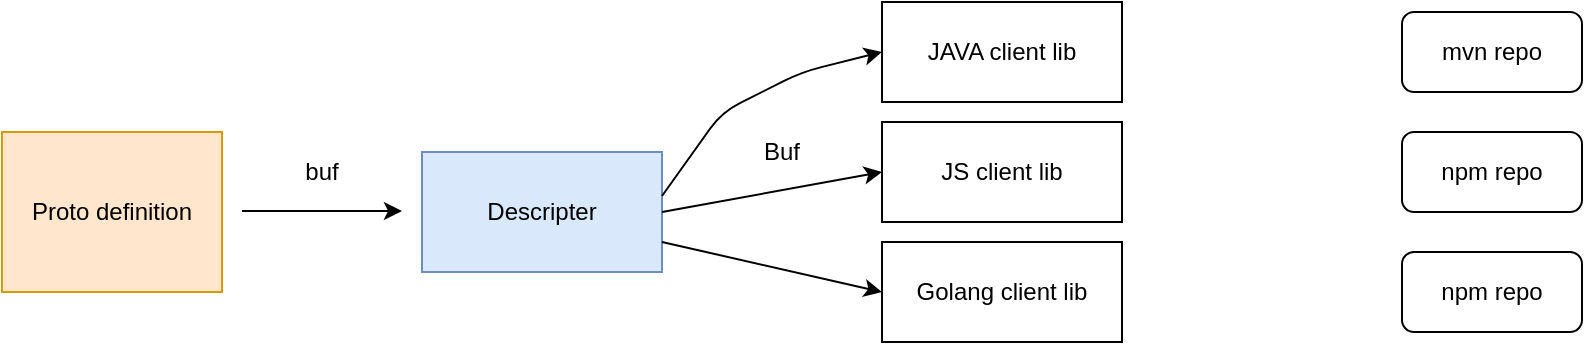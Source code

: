 <mxfile version="14.9.4" type="github">
  <diagram id="BjNxS_HSdl3xmiT8jZ2T" name="Page-1">
    <mxGraphModel dx="1276" dy="880" grid="1" gridSize="10" guides="1" tooltips="1" connect="1" arrows="1" fold="1" page="1" pageScale="1" pageWidth="827" pageHeight="1169" math="0" shadow="0">
      <root>
        <mxCell id="0" />
        <mxCell id="1" parent="0" />
        <mxCell id="Pj1qxsf6IQtT82YWSdKg-1" value="Proto definition" style="rounded=0;whiteSpace=wrap;html=1;fillColor=#ffe6cc;strokeColor=#d79b00;" vertex="1" parent="1">
          <mxGeometry x="100" y="360" width="110" height="80" as="geometry" />
        </mxCell>
        <mxCell id="Pj1qxsf6IQtT82YWSdKg-4" value="" style="endArrow=classic;html=1;" edge="1" parent="1">
          <mxGeometry width="50" height="50" relative="1" as="geometry">
            <mxPoint x="220" y="399.5" as="sourcePoint" />
            <mxPoint x="300" y="399.5" as="targetPoint" />
          </mxGeometry>
        </mxCell>
        <mxCell id="Pj1qxsf6IQtT82YWSdKg-5" value="buf" style="text;html=1;strokeColor=none;fillColor=none;align=center;verticalAlign=middle;whiteSpace=wrap;rounded=0;" vertex="1" parent="1">
          <mxGeometry x="240" y="370" width="40" height="20" as="geometry" />
        </mxCell>
        <mxCell id="Pj1qxsf6IQtT82YWSdKg-6" value="Descripter" style="rounded=0;whiteSpace=wrap;html=1;fillColor=#dae8fc;strokeColor=#6c8ebf;" vertex="1" parent="1">
          <mxGeometry x="310" y="370" width="120" height="60" as="geometry" />
        </mxCell>
        <mxCell id="Pj1qxsf6IQtT82YWSdKg-7" value="JAVA client lib" style="rounded=0;whiteSpace=wrap;html=1;" vertex="1" parent="1">
          <mxGeometry x="540" y="295" width="120" height="50" as="geometry" />
        </mxCell>
        <mxCell id="Pj1qxsf6IQtT82YWSdKg-8" value="JS client lib" style="rounded=0;whiteSpace=wrap;html=1;" vertex="1" parent="1">
          <mxGeometry x="540" y="355" width="120" height="50" as="geometry" />
        </mxCell>
        <mxCell id="Pj1qxsf6IQtT82YWSdKg-9" value="Golang client lib" style="rounded=0;whiteSpace=wrap;html=1;" vertex="1" parent="1">
          <mxGeometry x="540" y="415" width="120" height="50" as="geometry" />
        </mxCell>
        <mxCell id="Pj1qxsf6IQtT82YWSdKg-10" value="mvn repo" style="rounded=1;whiteSpace=wrap;html=1;" vertex="1" parent="1">
          <mxGeometry x="800" y="300" width="90" height="40" as="geometry" />
        </mxCell>
        <mxCell id="Pj1qxsf6IQtT82YWSdKg-11" value="npm repo" style="rounded=1;whiteSpace=wrap;html=1;" vertex="1" parent="1">
          <mxGeometry x="800" y="420" width="90" height="40" as="geometry" />
        </mxCell>
        <mxCell id="Pj1qxsf6IQtT82YWSdKg-12" value="npm repo" style="rounded=1;whiteSpace=wrap;html=1;" vertex="1" parent="1">
          <mxGeometry x="800" y="360" width="90" height="40" as="geometry" />
        </mxCell>
        <mxCell id="Pj1qxsf6IQtT82YWSdKg-13" value="" style="endArrow=classic;html=1;entryX=0;entryY=0.5;entryDx=0;entryDy=0;entryPerimeter=0;exitX=1;exitY=0.367;exitDx=0;exitDy=0;exitPerimeter=0;" edge="1" parent="1" source="Pj1qxsf6IQtT82YWSdKg-6" target="Pj1qxsf6IQtT82YWSdKg-7">
          <mxGeometry width="50" height="50" relative="1" as="geometry">
            <mxPoint x="310" y="550" as="sourcePoint" />
            <mxPoint x="360" y="500" as="targetPoint" />
            <Array as="points">
              <mxPoint x="460" y="350" />
              <mxPoint x="500" y="330" />
            </Array>
          </mxGeometry>
        </mxCell>
        <mxCell id="Pj1qxsf6IQtT82YWSdKg-14" value="" style="endArrow=classic;html=1;entryX=0;entryY=0.5;entryDx=0;entryDy=0;exitX=1;exitY=0.5;exitDx=0;exitDy=0;" edge="1" parent="1" source="Pj1qxsf6IQtT82YWSdKg-6" target="Pj1qxsf6IQtT82YWSdKg-8">
          <mxGeometry width="50" height="50" relative="1" as="geometry">
            <mxPoint x="410" y="520" as="sourcePoint" />
            <mxPoint x="460" y="470" as="targetPoint" />
          </mxGeometry>
        </mxCell>
        <mxCell id="Pj1qxsf6IQtT82YWSdKg-15" value="" style="endArrow=classic;html=1;entryX=0;entryY=0.5;entryDx=0;entryDy=0;exitX=1;exitY=0.75;exitDx=0;exitDy=0;" edge="1" parent="1" source="Pj1qxsf6IQtT82YWSdKg-6" target="Pj1qxsf6IQtT82YWSdKg-9">
          <mxGeometry width="50" height="50" relative="1" as="geometry">
            <mxPoint x="320" y="530" as="sourcePoint" />
            <mxPoint x="370" y="480" as="targetPoint" />
          </mxGeometry>
        </mxCell>
        <mxCell id="Pj1qxsf6IQtT82YWSdKg-16" value="Buf" style="text;html=1;strokeColor=none;fillColor=none;align=center;verticalAlign=middle;whiteSpace=wrap;rounded=0;" vertex="1" parent="1">
          <mxGeometry x="470" y="360" width="40" height="20" as="geometry" />
        </mxCell>
      </root>
    </mxGraphModel>
  </diagram>
</mxfile>
